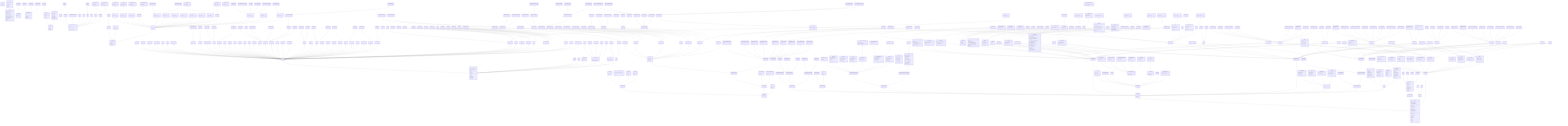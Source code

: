 classDiagram
    class Space1{
    }
    class Role1{
    }
    class Agent1{
    }
    class Capability1{
    }
    class Event1{
    }
    class Document1{
    }
    class LogicalDevice1{
    }
    class BuildingComponent1{
    }
    class Collection1{
    }
    class Asset1{
    }
    Portfolio1 <|-- Collection1
    AssetCollection1 <|-- Collection1
    SpaceCollection1 <|-- Collection1
    LogicalController1 <|-- LogicalDevice1
    LogicalGateway1 <|-- LogicalDevice1
    LogicalServer1 <|-- LogicalDevice1
    Component1 <|-- Asset1
    Furniture1 <|-- Asset1
    ArchitecturalAsset1 <|-- Asset1
    Equipment1 <|-- Asset1
    Sensor1 <|-- Capability1
    Actuator1 <|-- Capability1
    Parameter1 <|-- Capability1
    Person1 <|-- Agent1
    Organization1 <|-- Agent1
    LeaseContract1 <|-- Document1
    RoofOuter1 <|-- BuildingComponent1
    Facade1 <|-- BuildingComponent1
    Floor1 <|-- BuildingComponent1
    Wall1 <|-- BuildingComponent1
    Slab1 <|-- BuildingComponent1
    Terrace1 <|-- BuildingComponent1
    VirtualBuildingComponent1 <|-- BuildingComponent1
    RoofInner1 <|-- BuildingComponent1
    Balcony1 <|-- BuildingComponent1
    Zone1 <|-- Space1
    Level1 <|-- Space1
    Building1 <|-- Space1
    SubBuilding1 <|-- Space1
    Land1 <|-- Space1
    Region1 <|-- Space1
    Room1 <|-- Space1
    Lease1 <|-- Event1
    ArchitecturalAssetCollection1 <|-- AssetCollection1
    FurnitureCollection1 <|-- AssetCollection1
    EquipmentCollection1 <|-- AssetCollection1
    TenantUnit1 <|-- SpaceCollection1
    Campus1 <|-- SpaceCollection1
    RealEstate1 <|-- SpaceCollection1
    Apartment1 <|-- SpaceCollection1
    BarrierAsset1 <|-- ArchitecturalAsset1
    Pump1 <|-- Component1
    HVACMixingBox1 <|-- Component1
    Fan1 <|-- Component1
    Tank1 <|-- Component1
    HeatTracing1 <|-- Component1
    HVACHeatingMethod1 <|-- Component1
    Valve1 <|-- Component1
    DuctConnection1 <|-- Component1
    ElectricalBus1 <|-- Component1
    HVACCoolingMethod1 <|-- Component1
    Chair1 <|-- Furniture1
    Bed1 <|-- Furniture1
    Meter1 <|-- Equipment1
    FireProtectionEquipment1 <|-- Equipment1
    ConveyanceEquipment1 <|-- Equipment1
    PlumbingEquipment1 <|-- Equipment1
    ICTEquipment1 <|-- Equipment1
    HVACEquipment1 <|-- Equipment1
    ElectricalEquipment1 <|-- Equipment1
    LightingEquipment1 <|-- Equipment1
    SecurityEquipment1 <|-- Equipment1
    PowerSensor1 <|-- Sensor1
    HumiditySensor1 <|-- Sensor1
    StatusSensor1 <|-- Sensor1
    FlowSensor1 <|-- Sensor1
    MassSensor1 <|-- Sensor1
    PressureSensor1 <|-- Sensor1
    OccupancySensor1 <|-- Sensor1
    IlluminanceSensor1 <|-- Sensor1
    MotionSensor1 <|-- Sensor1
    PeopleCountSensor1 <|-- Sensor1
    TemperatureSensor1 <|-- Sensor1
    EnergySensor1 <|-- Sensor1
    TVOCSensor1 <|-- Sensor1
    VolumeSensor1 <|-- Sensor1
    CO2Sensor1 <|-- Sensor1
    Setpoint1 <|-- Parameter1
    Company1 <|-- Organization1
    Department1 <|-- Organization1
    WallInner1 <|-- Wall1
    LoadingReceivingRoom1 <|-- Room1
    Workshop1 <|-- Room1
    BackOffice1 <|-- Room1
    FoodHandlingRoom1 <|-- Room1
    Office1 <|-- Room1
    ExhibitionRoom1 <|-- Room1
    RecordingRoom1 <|-- Room1
    Stairwell1 <|-- Room1
    PersonalHygiene1 <|-- Room1
    EducationalRoom1 <|-- Room1
    ExerciseRoom1 <|-- Room1
    RecreationalRoom1 <|-- Room1
    StaffRoom1 <|-- Room1
    DressingRoom1 <|-- Room1
    Laboratory1 <|-- Room1
    RestingRoom1 <|-- Room1
    LaundryRoom1 <|-- Room1
    ServiceShaft1 <|-- Room1
    ElevatorShaft1 <|-- Room1
    Shelter1 <|-- Room1
    Bedroom1 <|-- Room1
    Entrance1 <|-- Room1
    MeditationRoom1 <|-- Room1
    ElevatorRoom1 <|-- Room1
    Bathroom1 <|-- Room1
    CleaningRoom1 <|-- Room1
    UtilitiesRoom1 <|-- Room1
    Reception1 <|-- Room1
    LivingRoom1 <|-- Room1
    Library1 <|-- Room1
    Atrium1 <|-- Room1
    Auditorium1 <|-- Room1
    Hallway1 <|-- Room1
    CloakRoom1 <|-- Room1
    Theater1 <|-- Room1
    CopyingRoom1 <|-- Room1
    Garage1 <|-- Room1
    WasteManagementRoom1 <|-- Room1
    RetailRoom1 <|-- Room1
    TreatmentRoom1 <|-- Room1
    MultiPurposeRoom1 <|-- Room1
    Storage1 <|-- Room1
    Cinema1 <|-- Room1
    ConversationRoom1 <|-- Room1
    ConferenceRoom1 <|-- Room1
    MothersRoom1 <|-- Room1
    SecurityRoom1 <|-- Room1
    Workspace1 <|-- Zone1
    HVACZone1 <|-- Zone1
    Stadium1 <|-- Building1
    Hospital1 <|-- Building1
    VirtualBuilding1 <|-- Building1
    ShoppingMall1 <|-- Building1
    School1 <|-- Building1
    EquipmentGroup1 <|-- EquipmentCollection1
    System1 <|-- EquipmentCollection1
    AccessPanel1 <|-- BarrierAsset1
    Partition1 <|-- BarrierAsset1
    Window1 <|-- BarrierAsset1
    Door1 <|-- BarrierAsset1
    PlumbingHeatTracing1 <|-- PlumbingEquipment1
    PlumbingHeatTracing1 <|-- HeatTracing1
    Luminaire1 <|-- LightingEquipment1
    LightingController1 <|-- LightingEquipment1
    SensorEquipment1 <|-- ICTEquipment1
    Controller1 <|-- ICTEquipment1
    ITHardware1 <|-- ICTEquipment1
    DataNetworkEquipment1 <|-- ICTEquipment1
    Gateway1 <|-- ICTEquipment1
    AudioVisualEquipment1 <|-- ICTEquipment1
    ITRack1 <|-- ICTEquipment1
    AirHandlingUnit1 <|-- HVACEquipment1
    HVACWaterTreatment1 <|-- HVACEquipment1
    HVACTank1 <|-- Tank1
    HVACTank1 <|-- HVACEquipment1
    TerminalUnit1 <|-- HVACEquipment1
    HVACPump1 <|-- Pump1
    HVACPump1 <|-- HVACEquipment1
    HeatExchanger1 <|-- HVACEquipment1
    AirFilter1 <|-- HVACEquipment1
    Damper1 <|-- HVACEquipment1
    CondensingUnit1 <|-- HVACEquipment1
    HVACValve1 <|-- Valve1
    HVACValve1 <|-- HVACEquipment1
    HVACFan1 <|-- HVACEquipment1
    UnitHeater1 <|-- HVACEquipment1
    HVACHeatTracing1 <|-- HeatTracing1
    HVACHeatTracing1 <|-- HVACEquipment1
    CoolingTower1 <|-- HVACEquipment1
    Chiller1 <|-- HVACEquipment1
    Elevator1 <|-- ConveyanceEquipment1
    ElevatorMachine1 <|-- ConveyanceEquipment1
    Escalator1 <|-- ConveyanceEquipment1
    MovingWalkway1 <|-- ConveyanceEquipment1
    ElectricalGenerationStorageEquipment1 <|-- ElectricalEquipment1
    ElectricalDistributionEquipment1 <|-- ElectricalEquipment1
    PlumbingValve1 <|-- Valve1
    PlumbingValve1 <|-- PlumbingEquipment1
    PlumbingTank1 <|-- Tank1
    PlumbingTank1 <|-- PlumbingEquipment1
    Boiler1 <|-- PlumbingEquipment1
    Drain1 <|-- PlumbingEquipment1
    PlumbingPump1 <|-- Pump1
    PlumbingPump1 <|-- PlumbingEquipment1
    PlumbingWaterTreatment1 <|-- PlumbingEquipment1
    PlumbingFixture1 <|-- PlumbingEquipment1
    AirCompressor1 <|-- PlumbingEquipment1
    WaterHeater1 <|-- PlumbingEquipment1
    ThermalMeter1 <|-- Meter1
    GasMeter1 <|-- Meter1
    WaterMeter1 <|-- Meter1
    ElectricityMeter1 <|-- Meter1
    VideoSurveillanceEquipment1 <|-- SecurityEquipment1
    AccessControlEquipment1 <|-- SecurityEquipment1
    IntrusionDetectionEquipment1 <|-- SecurityEquipment1
    FireSuppressionEquipment1 <|-- FireProtectionEquipment1
    FireAlarmEquipment1 <|-- FireProtectionEquipment1
    FireExtinguisherTroubleSensor1 <|-- StatusSensor1
    DamperStatusSensor1 <|-- StatusSensor1
    LeakSensor1 <|-- StatusSensor1
    FireExtinguisherRemovedSensor1 <|-- StatusSensor1
    FanStatusSensor1 <|-- StatusSensor1
    ThermalEnergySensor1 <|-- EnergySensor1
    ElectricalEnergySensor1 <|-- EnergySensor1
    MassFlowSensor1 <|-- FlowSensor1
    AirFlowSensor1 <|-- FlowSensor1
    WaterFlowSensor1 <|-- FlowSensor1
    WaterTemperatureSensor1 <|-- TemperatureSensor1
    AirTemperatureSensor1 <|-- TemperatureSensor1
    ThermalPowerSensor1 <|-- PowerSensor1
    ElectricalPowerSensor1 <|-- PowerSensor1
    FlowSetpoint1 <|-- Setpoint1
    CO2Setpoint1 <|-- Setpoint1
    TemperatureSetpoint1 <|-- Setpoint1
    HumiditySetpoint1 <|-- Setpoint1
    Classroom1 <|-- EducationalRoom1
    GroupRoom1 <|-- EducationalRoom1
    SmallStudyRoom1 <|-- EducationalRoom1
    FittingRoom1 <|-- RetailRoom1
    OfficeLandscape1 <|-- Office1
    PhoneBooth1 <|-- Office1
    OfficeRoom1 <|-- Office1
    LaboratoryDry1 <|-- Laboratory1
    LaboratoryWet1 <|-- Laboratory1
    DisabledToilet1 <|-- PersonalHygiene1
    ShowerRoom1 <|-- PersonalHygiene1
    Toilet1 <|-- PersonalHygiene1
    Sauna1 <|-- PersonalHygiene1
    MailRoom1 <|-- BackOffice1
    TreatmentWaitingRoom1 <|-- TreatmentRoom1
    DishingRoom1 <|-- FoodHandlingRoom1
    BarRoom1 <|-- FoodHandlingRoom1
    CookingRoom1 <|-- FoodHandlingRoom1
    Pentry1 <|-- FoodHandlingRoom1
    CafeteriaRoom1 <|-- FoodHandlingRoom1
    DiningRoom1 <|-- FoodHandlingRoom1
    ShelterGasLock1 <|-- Shelter1
    ShelterRoom1 <|-- Shelter1
    SprinklerRoom1 <|-- UtilitiesRoom1
    CableRoom1 <|-- UtilitiesRoom1
    DataServerRoom1 <|-- UtilitiesRoom1
    ClimateControlRoom1 <|-- UtilitiesRoom1
    Cabinet1 <|-- UtilitiesRoom1
    ElectricityRoom1 <|-- UtilitiesRoom1
    ParkingSlotWarm1 <|-- Garage1
    BicycleGarage1 <|-- Garage1
    ParkingSlotCold1 <|-- Garage1
    MainEntrance1 <|-- Entrance1
    ServiceEntrance1 <|-- Entrance1
    MeterEquipmentGroup1 <|-- EquipmentGroup1
    ElectricalEquipmentGroup1 <|-- EquipmentGroup1
    LightingEquipmentGroup1 <|-- EquipmentGroup1
    ICTEquipmentGroup1 <|-- EquipmentGroup1
    HVACEquipmentGroup1 <|-- EquipmentGroup1
    PlumbingEquipmentGroup1 <|-- EquipmentGroup1
    SecurityEquipmentGroup1 <|-- EquipmentGroup1
    ConveyanceEquipmentGroup1 <|-- EquipmentGroup1
    FireProtectionEquipmentGroup1 <|-- EquipmentGroup1
    LightingSystem1 <|-- System1
    PlumbingSystem1 <|-- System1
    FireProtectionSystem1 <|-- System1
    ITSystem1 <|-- System1
    ControlsSystem1 <|-- System1
    HVACSystem1 <|-- System1
    ElectricalSystem1 <|-- System1
    EthernetRouter1 <|-- DataNetworkEquipment1
    EthernetSwitchPort1 <|-- DataNetworkEquipment1
    NetworkSecurityEquipment1 <|-- DataNetworkEquipment1
    WirelessAccessPoint1 <|-- DataNetworkEquipment1
    EthernetSwitch1 <|-- DataNetworkEquipment1
    Server1 <|-- ITHardware1
    CAVBox1 <|-- TerminalUnit1
    FanCoilUnit1 <|-- TerminalUnit1
    VAVBox1 <|-- TerminalUnit1
    SteamUnitHeater1 <|-- UnitHeater1
    ElectricUnitHeater1 <|-- UnitHeater1
    HotWaterUnitHeater1 <|-- UnitHeater1
    HVACBackflowPreventer1 <|-- HVACValve1
    HVACSolenoidValve1 <|-- HVACValve1
    HVACShutOffValve1 <|-- HVACValve1
    HVACPressureReducingStation1 <|-- HVACValve1
    HVACGlobeValve1 <|-- HVACValve1
    HVACPressureReducingValve1 <|-- HVACValve1
    HVACCheckValve1 <|-- HVACValve1
    HVACBalancingValve1 <|-- HVACValve1
    MakeupAirUnit1 <|-- AirHandlingUnit1
    RooftopUnit1 <|-- AirHandlingUnit1
    DedicatedOutdoorAirSystem1 <|-- AirHandlingUnit1
    WaterFilter1 <|-- HVACWaterTreatment1
    CeilingFan1 <|-- HVACFan1
    ExhaustFan1 <|-- HVACFan1
    StairPressurizationFan1 <|-- HVACFan1
    TransferFan1 <|-- HVACFan1
    SupplyFan1 <|-- HVACFan1
    BackdraftDamper1 <|-- Damper1
    SmokeDamper1 <|-- Damper1
    FireDamper1 <|-- Damper1
    Switchgear1 <|-- ElectricalDistributionEquipment1
    ElectricalPanelboard1 <|-- ElectricalDistributionEquipment1
    TransferSwitch1 <|-- ElectricalDistributionEquipment1
    Busway1 <|-- ElectricalDistributionEquipment1
    Switchboard1 <|-- ElectricalDistributionEquipment1
    Transformer1 <|-- ElectricalDistributionEquipment1
    VariableFrequencyDrive1 <|-- ElectricalDistributionEquipment1
    Generator1 <|-- ElectricalGenerationStorageEquipment1
    UPS1 <|-- ElectricalGenerationStorageEquipment1
    Urinal1 <|-- PlumbingFixture1
    FlushometerValve1 <|-- PlumbingFixture1
    Sink1 <|-- PlumbingFixture1
    Toilet1 <|-- PlumbingFixture1
    Faucet1 <|-- PlumbingFixture1
    PlumbingSolenoidValve1 <|-- PlumbingValve1
    PlumbingPressureReducingValve1 <|-- PlumbingValve1
    PlumbingCheckValve1 <|-- PlumbingValve1
    PlumbingBalancingValve1 <|-- PlumbingValve1
    PlumbingGlobeValve1 <|-- PlumbingValve1
    PlumbingPressureReducingStation1 <|-- PlumbingValve1
    PlumbingBackflowPreventer1 <|-- PlumbingValve1
    PlumbingShutOffValve1 <|-- PlumbingValve1
    EjectorPump1 <|-- PlumbingPump1
    DomesticWaterPump1 <|-- PlumbingPump1
    IrrigationPump1 <|-- PlumbingPump1
    SumpPump1 <|-- PlumbingPump1
    RoofDrain1 <|-- Drain1
    FloorDrain1 <|-- Drain1
    TanklessWaterHeater1 <|-- WaterHeater1
    TankWaterHeater1 <|-- WaterHeater1
    PlumbingStorageTank1 <|-- PlumbingTank1
    PlumbingExpansionTank1 <|-- PlumbingTank1
    SurveillanceNVR1 <|-- VideoSurveillanceEquipment1
    SurveillanceCamera1 <|-- VideoSurveillanceEquipment1
    AccessReader1 <|-- AccessControlEquipment1
    RequestToExitDevice1 <|-- AccessControlEquipment1
    IntercomEntry1 <|-- AccessControlEquipment1
    AccessControlPanel1 <|-- AccessControlEquipment1
    CleanAgentEquipment1 <|-- FireSuppressionEquipment1
    SprinklerEquipment1 <|-- FireSuppressionEquipment1
    FireExtinguisher1 <|-- FireSuppressionEquipment1
    TelecommunicationRoom1 <|-- CableRoom1
    PlumbingPumpGroup1 <|-- PlumbingEquipmentGroup1
    ChilledWaterPlant1 <|-- HVACEquipmentGroup1
    HVACPumpGroup1 <|-- HVACEquipmentGroup1
    SprinklerPumpGroup1 <|-- FireProtectionEquipmentGroup1
    DCElectricalSystem1 <|-- ElectricalSystem1
    ACElectricalSystem1 <|-- ElectricalSystem1
    ModbusNetworkSystem1 <|-- ControlsSystem1
    BACnetNetworkSystem1 <|-- ControlsSystem1
    OPCDANetworkSystem1 <|-- ControlsSystem1
    OPCUANetworkSystem1 <|-- ControlsSystem1
    HVACAirSystem1 <|-- HVACSystem1
    HVACRefrigerantSystem1 <|-- HVACSystem1
    HVACWaterSystem1 <|-- HVACSystem1
    ITEthernetNetworkSystem1 <|-- ITSystem1
    FuelOilSystem1 <|-- PlumbingSystem1
    PlumbingWaterSystem1 <|-- PlumbingSystem1
    GasSystem1 <|-- PlumbingSystem1
    DrainageSystem1 <|-- PlumbingSystem1
    FireSuppressionSystem1 <|-- FireProtectionSystem1
    FireAlarmSystem1 <|-- FireProtectionSystem1
    FanPoweredBox1 <|-- VAVBox1
    VAVBoxReheat1 <|-- VAVBox1
    FanCoilUnitReheat1 <|-- FanCoilUnit1
    FireSmokeDamper1 <|-- FireDamper1
    AutomaticTransferSwitch1 <|-- TransferSwitch1
    ElectricalPanelboardMLO1 <|-- ElectricalPanelboard1
    ElectricalPanelboardMCB1 <|-- ElectricalPanelboard1
    Cogenerator1 <|-- Generator1
    UrinalFlushometer1 <|-- Urinal1
    UrinalWaterless1 <|-- Urinal1
    ToiletTank1 <|-- Toilet1
    ToiletFlushometer1 <|-- Toilet1
    GasTanklessWaterHeater1 <|-- TanklessWaterHeater1
    ElectricTanklessWaterHeater1 <|-- TanklessWaterHeater1
    ElectricTankWaterHeater1 <|-- TankWaterHeater1
    GasTankWaterHeater1 <|-- TankWaterHeater1
    CleanAgentTank1 <|-- CleanAgentEquipment1
    CleanAgentCabinet1 <|-- CleanAgentEquipment1
    SprinklerValve1 <|-- Valve1
    SprinklerValve1 <|-- SprinklerEquipment1
    SprinklerTank1 <|-- Tank1
    SprinklerTank1 <|-- SprinklerEquipment1
    FireSprinklerHead1 <|-- SprinklerEquipment1
    FirePump1 <|-- SprinklerEquipment1
    FirePump1 <|-- Pump1
    JockeyPump1 <|-- SprinklerEquipment1
    JockeyPump1 <|-- Pump1
    SprinklerHeatTracing1 <|-- SprinklerEquipment1
    SprinklerHeatTracing1 <|-- HeatTracing1
    PreActionEquipment1 <|-- SprinklerEquipment1
    HVACCondenserWaterSystem1 <|-- HVACWaterSystem1
    HVACHotWaterSystem1 <|-- HVACWaterSystem1
    HVACChilledWaterSystem1 <|-- HVACWaterSystem1
    HVACHumidificationSystem1 <|-- HVACWaterSystem1
    HVACConditionedAirSystem1 <|-- HVACAirSystem1
    HVACExhaustAirSystem1 <|-- HVACAirSystem1
    HVACTransferAirSystem1 <|-- HVACAirSystem1
    WasteVentDrainageSystem1 <|-- DrainageSystem1
    StormDrainageSystem1 <|-- DrainageSystem1
    PropaneSystem1 <|-- GasSystem1
    SteamSystem1 <|-- GasSystem1
    NaturalGasSystem1 <|-- GasSystem1
    WaterFeatureSystem1 <|-- PlumbingWaterSystem1
    IrrigationSystem1 <|-- PlumbingWaterSystem1
    DomesticWaterSystem1 <|-- PlumbingWaterSystem1
    SprinklerSystem1 <|-- FireSuppressionSystem1
    FanPoweredBoxReheat1 <|-- FanPoweredBox1
    PreActionCabinet1 <|-- PreActionEquipment1
    PreActionTank1 <|-- PreActionEquipment1
    SprinklerGlobeValve1 <|-- SprinklerValve1
    SprinklerBackflowPreventer1 <|-- SprinklerValve1
    SprinklerPressureReducingValve1 <|-- SprinklerValve1
    SprinklerSolenoidValve1 <|-- SprinklerValve1
    SprinklerCheckValve1 <|-- SprinklerValve1
    SprinklerPressureReducingStation1 <|-- SprinklerValve1
    SprinklerShutOffValve1 <|-- SprinklerValve1
    SprinklerBalancingValve1 <|-- SprinklerValve1
    HVACSupplyAirSystem1 <|-- HVACConditionedAirSystem1
    HVACReturnAirSystem1 <|-- HVACConditionedAirSystem1
    HVACOutsideAirSystem1 <|-- HVACConditionedAirSystem1
    HVACGreaseExhaustAirSystem1 <|-- HVACExhaustAirSystem1
    DomesticHotWaterRecircSystem1 <|-- DomesticWaterSystem1
    DomesticHotWaterSystem1 <|-- DomesticWaterSystem1
    DomesticColdWaterSystem1 <|-- DomesticWaterSystem1
    DomesticNonPotableWaterSystem1 <|-- DomesticWaterSystem1
    Space1 : +integer personOccupancy
    Space1 : +integer personCapacity
    Space1 : +servedBy()
    Space1 : +ownedBy()
    Space1 : +operatedBy()
    Space1 : +isPartOf()
    Space1 : +includedIn()
    Space1 : +hasPart()
    Space1 : +hasCapability()
    Space1 : +isLocationOf()
    Space1 : +constructedBy()
    Space1 : +architectedBy()
    Space1 : +string name
    Role1 : +string name
    Agent1 : +owns()
    Agent1 : +string name
    Agent1 : +hasRole()
    Capability1 : +serves()
    Capability1 : +isCapabilityOf()
    Capability1 : +string name
    Event1 : +dateTime hasUpdatedTime
    Event1 : +string hasTime
    Event1 : +dateTime hasStopTime
    Event1 : +dateTime hasStartTime
    Event1 : +dateTime hasReadTime
    Event1 : +dateTime hasPointInTime
    Event1 : +dateTime hasObservationTime
    Event1 : +double hasDuration
    Event1 : +dateTime hasDeletedTime
    Event1 : +dateTime hasCreatedTime
    Event1 : +string name
    Document1 : +string url
    Document1 : +string name
    LogicalDevice1 : +string IPAddress
    LogicalDevice1 : +isPartOf()
    LogicalDevice1 : +hasCapability()
    LogicalDevice1 : +hostedBy()
    LogicalDevice1 : +string name
    BuildingComponent1 : +isPartOf()
    BuildingComponent1 : +hasPart()
    BuildingComponent1 : +componentOfBuilding()
    BuildingComponent1 : +string name
    Collection1 : +string name
    Asset1 : +commissionedBy()
    Asset1 : +hosts()
    Asset1 : +string name
    Asset1 : +installedBy()
    Asset1 : +manufacturedBy()
    Asset1 : +servicedBy()
    Asset1 : +locatedIn()
    Asset1 : +hasCapability()
    Asset1 : +hasPart()
    Asset1 : +includedIn()
    Asset1 : +isPartOf()
    Asset1 : +servedBy()
    Asset1 : +serves()
    Asset1 : +date commissionDate
    Asset1 : +date expectedEndOfLife
    Asset1 : +duration expectedLife
    Asset1 : +string expectedReplacementCost
    Asset1 : +string initialCost
    Asset1 : +date installationDate
    Asset1 : +duration maintenanceInterval
    Asset1 : +date turnoverDate
    Asset1 : +string IPAddress
    Asset1 : +string MACAddress
    Asset1 : +string modelNumber
    Asset1 : +string physicalTagNumber
    Asset1 : +string serialNumber
    Portfolio1 : +includes()
    Equipment1 : +isFedBy()
    Equipment1 : +feeds()
    Sensor1 : +observes()
    Actuator1 : +observedBy()
    Person1 : +string lastName
    Person1 : +string image
    Person1 : +string givenName
    Person1 : +string gender
    Person1 : +string firstName
    Person1 : +string familyName
    Person1 : +isMemberOf()
    Organization1 : +string logo
    Organization1 : +isPartOf()
    Organization1 : +hasPart()
    Organization1 : +hasMember()
    Level1 : +integer levelNumber
    Building1 : +hasBuildingComponent()
    SubBuilding1 : +Object type
    Lease1 : +dateTime leaseStart
    Lease1 : +dateTime leaseEnd
    Lease1 : +regulatedBy()
    Lease1 : +leasor()
    Lease1 : +leasee()
    Lease1 : +leaseOf()
    ArchitecturalAssetCollection1 : +includes()
    FurnitureCollection1 : +includes()
    TenantUnit1 : +includes()
    Campus1 : +operatedBy()
    Campus1 : +includes()
    RealEstate1 : +string propertyRegisterDesignation
    RealEstate1 : +ownedBy()
    RealEstate1 : +includes()
    Apartment1 : +includes()
    BarrierAsset1 : +double width
    BarrierAsset1 : +Object type
    BarrierAsset1 : +double thickness
    BarrierAsset1 : +string material
    BarrierAsset1 : +double height
    BarrierAsset1 : +string frameMaterial
    BarrierAsset1 : +double fireRating
    BarrierAsset1 : +toSpace()
    BarrierAsset1 : +fromSpace()
    Pump1 : +Object type
    Pump1 : +string pumpingMedia
    Pump1 : +double pressureCapacity
    Pump1 : +integer headCapacity
    Pump1 : +double flowCapacity
    HVACMixingBox1 : +boolean economizer
    Fan1 : +double nominalAirflow
    Fan1 : +double motorPower
    Fan1 : +double minAirflowRating
    Fan1 : +double maxAirflowRating
    Fan1 : +Object driveType
    Tank1 : +double tankCapacity
    Tank1 : +double systemPressure
    HeatTracing1 : +Object type
    HeatTracing1 : +double powerDensity
    HVACHeatingMethod1 : +Object type
    HVACHeatingMethod1 : +double outsideDiameter
    Valve1 : +double pressureCapacity
    Valve1 : +double pipeDiameter
    Valve1 : +double flowCapacity
    DuctConnection1 : +double size
    DuctConnection1 : +Object shape
    DuctConnection1 : +Object configuration
    ElectricalBus1 : +Object material
    ElectricalBus1 : +double currentRating
    HVACCoolingMethod1 : +Object type
    HVACCoolingMethod1 : +string refrigerantType
    HVACCoolingMethod1 : +double outsideDiameter
    ConveyanceEquipment1 : +string type
    PowerSensor1 : +double hasValue
    HumiditySensor1 : +double hasValue
    StatusSensor1 : +boolean hasValue
    MassSensor1 : +double hasValue
    PressureSensor1 : +double hasValue
    OccupancySensor1 : +boolean hasValue
    IlluminanceSensor1 : +double hasValue
    MotionSensor1 : +boolean hasValue
    PeopleCountSensor1 : +double hasValue
    TemperatureSensor1 : +double hasValue
    TVOCSensor1 : +double hasValue
    VolumeSensor1 : +double hasValue
    CO2Sensor1 : +double hasValue
    System1 : +string comment
    System1 : +Object service
    System1 : +isPartOf()
    Luminaire1 : +Object type
    SensorEquipment1 : +double wifiSignalStrength
    SensorEquipment1 : +double batteryPercentage
    ITHardware1 : +mountedInRack()
    DataNetworkEquipment1 : +mountedInRack()
    ITRack1 : +Object type
    ITRack1 : +Object mounting
    ITRack1 : +integer heightRUs
    AirHandlingUnit1 : +Object ventilationConfiguration
    AirHandlingUnit1 : +string refrigerantType
    AirHandlingUnit1 : +double nominalCoolingCapacity
    AirHandlingUnit1 : +double netSensibleCoolingCapacity
    AirHandlingUnit1 : +Object humidificationMethod
    AirHandlingUnit1 : +string filterType
    AirHandlingUnit1 : +Object dischargeDuctworkConfiguration
    AirHandlingUnit1 : +Object dehumidificationMethod
    AirHandlingUnit1 : +Object airflowModulation
    AirHandlingUnit1 : +Object supplyFan
    AirHandlingUnit1 : +Object secondaryCoolingMethod
    AirHandlingUnit1 : +Object returnFan
    AirHandlingUnit1 : +Object reHeatingMethod
    AirHandlingUnit1 : +Object primaryCoolingMethod
    AirHandlingUnit1 : +Object preHeatingMethod
    AirHandlingUnit1 : +Object mixingBox
    AirHandlingUnit1 : +Object exhaustFan
    AirHandlingUnit1 : +Object ventilationStrategy
    AirHandlingUnit1 : +Object zoneDelivery
    TerminalUnit1 : +double minAirflowRating
    TerminalUnit1 : +double maxAirflowRating
    TerminalUnit1 : +Object ductInlet
    AirFilter1 : +Object fan
    Damper1 : +Object service
    Damper1 : +Object leakageClass
    Damper1 : +Object bladeType
    Damper1 : +Object ductInlet
    CondensingUnit1 : +Object type
    CondensingUnit1 : +string refrigerantType
    CondensingUnit1 : +double nominalHeatingCapacity
    CondensingUnit1 : +double nominalCoolingCapacity
    CondensingUnit1 : +double netSensibleHeatingCapacity
    CondensingUnit1 : +double netSensibleCoolingCapacity
    CondensingUnit1 : +double eer
    HVACFan1 : +string type
    HVACFan1 : +Object fan
    HVACFan1 : +Object ductInlet
    UnitHeater1 : +Object type
    UnitHeater1 : +double nominalHeatingCapacity
    UnitHeater1 : +Object heatingMethod
    UnitHeater1 : +Object fan
    CoolingTower1 : +double nominalCoolingCapacity
    CoolingTower1 : +double flowCapacity
    CoolingTower1 : +Object fan
    Chiller1 : +Object type
    Chiller1 : +string refrigerantType
    Chiller1 : +double nominalCoolingCapacity
    Chiller1 : +double netSensibleCoolingCapacity
    Chiller1 : +Object compressorType
    Elevator1 : +integer personCapacity
    Elevator1 : +double weightCapacity
    Elevator1 : +double maxTravelSpeed
    Elevator1 : +double maxTravelDistance
    Elevator1 : +integer maxLandings
    ElevatorMachine1 : +double weightCapacity
    ElevatorMachine1 : +double motorPower
    Escalator1 : +double stepWidth
    Escalator1 : +double maxVerticalRise
    Escalator1 : +double maxTravelSpeed
    Escalator1 : +double inclination
    MovingWalkway1 : +double stepWidth
    MovingWalkway1 : +double maxTravelSpeed
    MovingWalkway1 : +double maxLength
    MovingWalkway1 : +double inclination
    Boiler1 : +Object type
    Boiler1 : +double tankCapacity
    Boiler1 : +double powerOutput
    Boiler1 : +double powerInput
    Boiler1 : +Object medium
    Boiler1 : +integer recovery100FRise
    AirCompressor1 : +double workingPressure
    AirCompressor1 : +double motorPower
    AirCompressor1 : +double freeAirDelivery
    ThermalMeter1 : +double volumeTotal
    ThermalMeter1 : +double volumeFlow
    ThermalMeter1 : +string type
    ThermalMeter1 : +double supplyTemp
    ThermalMeter1 : +double returnTemp
    ThermalMeter1 : +double energyTotal
    ThermalMeter1 : +double energyRate
    ThermalMeter1 : +double deltaTemp
    ThermalMeter1 : +subMeterOf()
    ThermalMeter1 : +measures()
    GasMeter1 : +string type
    GasMeter1 : +double massFlow
    GasMeter1 : +double mass
    GasMeter1 : +subMeterOf()
    GasMeter1 : +measures()
    WaterMeter1 : +double volumeFlow
    WaterMeter1 : +double volume
    WaterMeter1 : +string type
    WaterMeter1 : +double supplyTemp
    WaterMeter1 : +subMeterOf()
    WaterMeter1 : +measures()
    ElectricityMeter1 : +Object type
    ElectricityMeter1 : +double netPower
    ElectricityMeter1 : +double netEnergy
    ElectricityMeter1 : +double importPower
    ElectricityMeter1 : +double importEnergy
    ElectricityMeter1 : +double exportPower
    ElectricityMeter1 : +double exportEnergy
    ElectricityMeter1 : +subMeterOf()
    ThermalEnergySensor1 : +double hasValue
    ElectricalEnergySensor1 : +double hasValue
    MassFlowSensor1 : +double hasValue
    AirFlowSensor1 : +double hasValue
    WaterFlowSensor1 : +double hasValue
    FlowSetpoint1 : +double hasValue
    CO2Setpoint1 : +double hasValue
    TemperatureSetpoint1 : +double hasValue
    HumiditySetpoint1 : +double hasValue
    MeterEquipmentGroup1 : +includes()
    ElectricalEquipmentGroup1 : +includes()
    LightingEquipmentGroup1 : +includes()
    ICTEquipmentGroup1 : +includes()
    HVACEquipmentGroup1 : +includes()
    PlumbingEquipmentGroup1 : +includes()
    SecurityEquipmentGroup1 : +includes()
    ConveyanceEquipmentGroup1 : +includes()
    FireProtectionEquipmentGroup1 : +includes()
    EthernetRouter1 : +integer numberOfPorts
    EthernetRouter1 : +integer heightRUs
    EthernetSwitchPort1 : +string portSpeed
    EthernetSwitchPort1 : +integer poeType
    NetworkSecurityEquipment1 : +integer numberOfPorts
    NetworkSecurityEquipment1 : +integer heightRUs
    WirelessAccessPoint1 : +Object type
    WirelessAccessPoint1 : +Object mounting
    EthernetSwitch1 : +integer numberOfPorts
    EthernetSwitch1 : +integer heightRUs
    Server1 : +integer numberOfPorts
    Server1 : +integer heightRUs
    FanCoilUnit1 : +Object type
    FanCoilUnit1 : +string refrigerantType
    FanCoilUnit1 : +double nominalCoolingCapacity
    FanCoilUnit1 : +double netSensibleCoolingCapacity
    FanCoilUnit1 : +string filterType
    FanCoilUnit1 : +Object secondaryCoolingMethod
    FanCoilUnit1 : +Object primaryCoolingMethod
    FanCoilUnit1 : +Object fan
    SteamUnitHeater1 : +integer condensate
    ElectricUnitHeater1 : +double powerInput
    HotWaterUnitHeater1 : +double flowCapacity
    HVACShutOffValve1 : +Object type
    WaterFilter1 : +double workingPressure
    WaterFilter1 : +string type
    WaterFilter1 : +double tankCapacity
    WaterFilter1 : +double flowCapacity
    WaterFilter1 : +integer filtrationRating
    CeilingFan1 : +double maxRotationSpeed
    CeilingFan1 : +double bladeDiameter
    FireDamper1 : +double fireRating
    Switchgear1 : +string shortCircuitRating
    Switchgear1 : +double inputVoltage
    Switchgear1 : +Object inputPhases
    Switchgear1 : +Object mainBus
    ElectricalPanelboard1 : +string shortCircuitRating
    ElectricalPanelboard1 : +Object outputPhases
    ElectricalPanelboard1 : +double inputVoltage
    ElectricalPanelboard1 : +integer maxNumberOfPoles
    ElectricalPanelboard1 : +Object mainBus
    TransferSwitch1 : +Object poles
    TransferSwitch1 : +double mainsRating
    Busway1 : +string shortCircuitRating
    Busway1 : +double inputVoltage
    Busway1 : +Object inputPhases
    Busway1 : +Object mainBus
    Switchboard1 : +string shortCircuitRating
    Switchboard1 : +double inputVoltage
    Switchboard1 : +Object inputPhases
    Switchboard1 : +Object mainBus
    Transformer1 : +double voltageSecondary
    Transformer1 : +double voltagePrimary
    Transformer1 : +string type
    Transformer1 : +integer sizeKVA
    Transformer1 : +Object phases
    VariableFrequencyDrive1 : +Object type
    Generator1 : +double outputVoltage
    Generator1 : +Object outputPhases
    Generator1 : +string modeOfOperation
    Generator1 : +string fuelType
    Generator1 : +integer frequency
    Generator1 : +double dayTankCapacity
    Generator1 : +double bulkStorageCapacity
    Generator1 : +integer standbyPowerKVA
    Generator1 : +double standbyPower
    Generator1 : +integer primePowerKVA
    Generator1 : +double primePower
    UPS1 : +double runtime
    UPS1 : +integer powerOutputKVA
    UPS1 : +double powerOutput
    UPS1 : +double outputVoltage
    UPS1 : +Object outputPhases
    UPS1 : +double inputVoltage
    UPS1 : +Object inputPhases
    FlushometerValve1 : +double waterPerFlush
    FlushometerValve1 : +Object type
    FlushometerValve1 : +Object technology
    FlushometerValve1 : +mountedOn()
    Toilet1 : +double waterPerFlush
    Toilet1 : +Object installationType
    Faucet1 : +Object type
    Faucet1 : +double maxFlowRate
    Faucet1 : +integer numberOfHandles
    Faucet1 : +mountedOn()
    PlumbingShutOffValve1 : +Object type
    TankWaterHeater1 : +double tankCapacity
    PlumbingStorageTank1 : +Object type
    PlumbingStorageTank1 : +Object arrangement
    PlumbingExpansionTank1 : +Object type
    FanPoweredBox1 : +Object configuration
    FanPoweredBox1 : +Object fan
    VAVBoxReheat1 : +Object reHeatingMethod
    FanCoilUnitReheat1 : +Object reHeatingMethod
    AutomaticTransferSwitch1 : +Object transitionType
    AutomaticTransferSwitch1 : +Object switchingMechanism
    ElectricalPanelboardMCB1 : +double MCBRating
    UrinalFlushometer1 : +double waterPerFlush
    ToiletTank1 : +Object flushingType
    GasTanklessWaterHeater1 : +double powerInput
    ElectricTanklessWaterHeater1 : +double powerInput
    ElectricTankWaterHeater1 : +double powerInput
    GasTankWaterHeater1 : +double powerInput
    FireSprinklerHead1 : +Object type
    FireSprinklerHead1 : +integer kFactorMetric
    FireSprinklerHead1 : +integer kFactorImperial
    FanPoweredBoxReheat1 : +Object reHeatingMethod
    SprinklerShutOffValve1 : +Object type